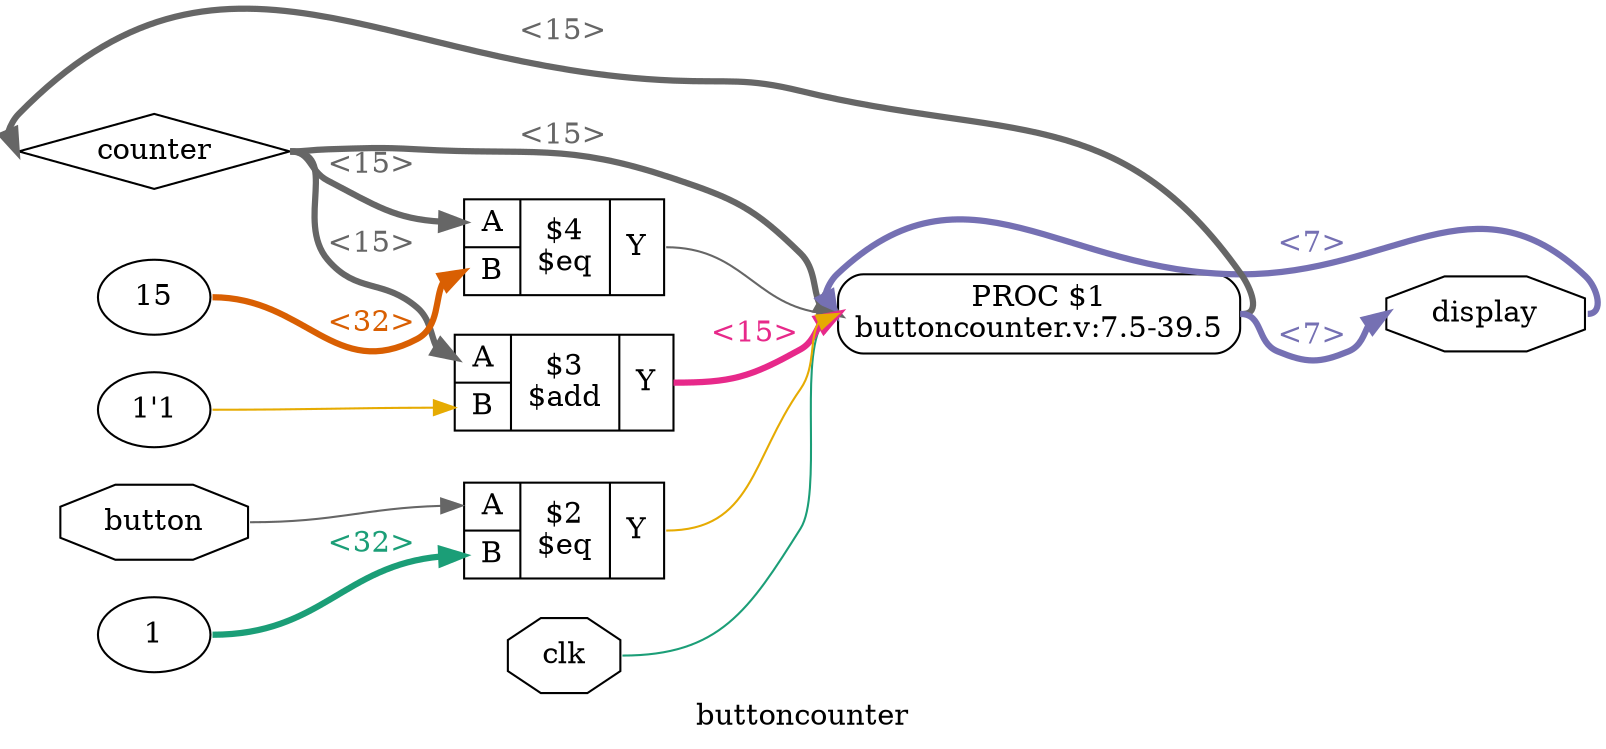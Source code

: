 digraph "buttoncounter" {
label="buttoncounter";
rankdir="LR";
remincross=true;
n6 [ shape=diamond, label="counter", color="black", fontcolor="black" ];
n7 [ shape=octagon, label="display", color="black", fontcolor="black" ];
n8 [ shape=octagon, label="clk", color="black", fontcolor="black" ];
n9 [ shape=octagon, label="button", color="black", fontcolor="black" ];
v0 [ label="15" ];
c13 [ shape=record, label="{{<p10> A|<p11> B}|$4\n$eq|{<p12> Y}}" ];
v1 [ label="1'1" ];
c14 [ shape=record, label="{{<p10> A|<p11> B}|$3\n$add|{<p12> Y}}" ];
v2 [ label="1" ];
c15 [ shape=record, label="{{<p10> A|<p11> B}|$2\n$eq|{<p12> Y}}" ];
p3 [shape=box, style=rounded, label="PROC $1\nbuttoncounter.v:7.5-39.5"];
c13:p12:e -> p3:w [colorscheme="dark28", color="8", fontcolor="8", label=""];
c14:p12:e -> p3:w [colorscheme="dark28", color="4", fontcolor="4", style="setlinewidth(3)", label="<15>"];
c15:p12:e -> p3:w [colorscheme="dark28", color="6", fontcolor="6", label=""];
p3:e -> n6:w [colorscheme="dark28", color="8", fontcolor="8", style="setlinewidth(3)", label="<15>"];
n6:e -> c13:p10:w [colorscheme="dark28", color="8", fontcolor="8", style="setlinewidth(3)", label="<15>"];
n6:e -> c14:p10:w [colorscheme="dark28", color="8", fontcolor="8", style="setlinewidth(3)", label="<15>"];
n6:e -> p3:w [colorscheme="dark28", color="8", fontcolor="8", style="setlinewidth(3)", label="<15>"];
p3:e -> n7:w [colorscheme="dark28", color="3", fontcolor="3", style="setlinewidth(3)", label="<7>"];
n7:e -> p3:w [colorscheme="dark28", color="3", fontcolor="3", style="setlinewidth(3)", label="<7>"];
n8:e -> p3:w [colorscheme="dark28", color="1", fontcolor="1", label=""];
n9:e -> c15:p10:w [colorscheme="dark28", color="8", fontcolor="8", label=""];
v0:e -> c13:p11:w [colorscheme="dark28", color="2", fontcolor="2", style="setlinewidth(3)", label="<32>"];
v1:e -> c14:p11:w [colorscheme="dark28", color="6", fontcolor="6", label=""];
v2:e -> c15:p11:w [colorscheme="dark28", color="1", fontcolor="1", style="setlinewidth(3)", label="<32>"];
}
